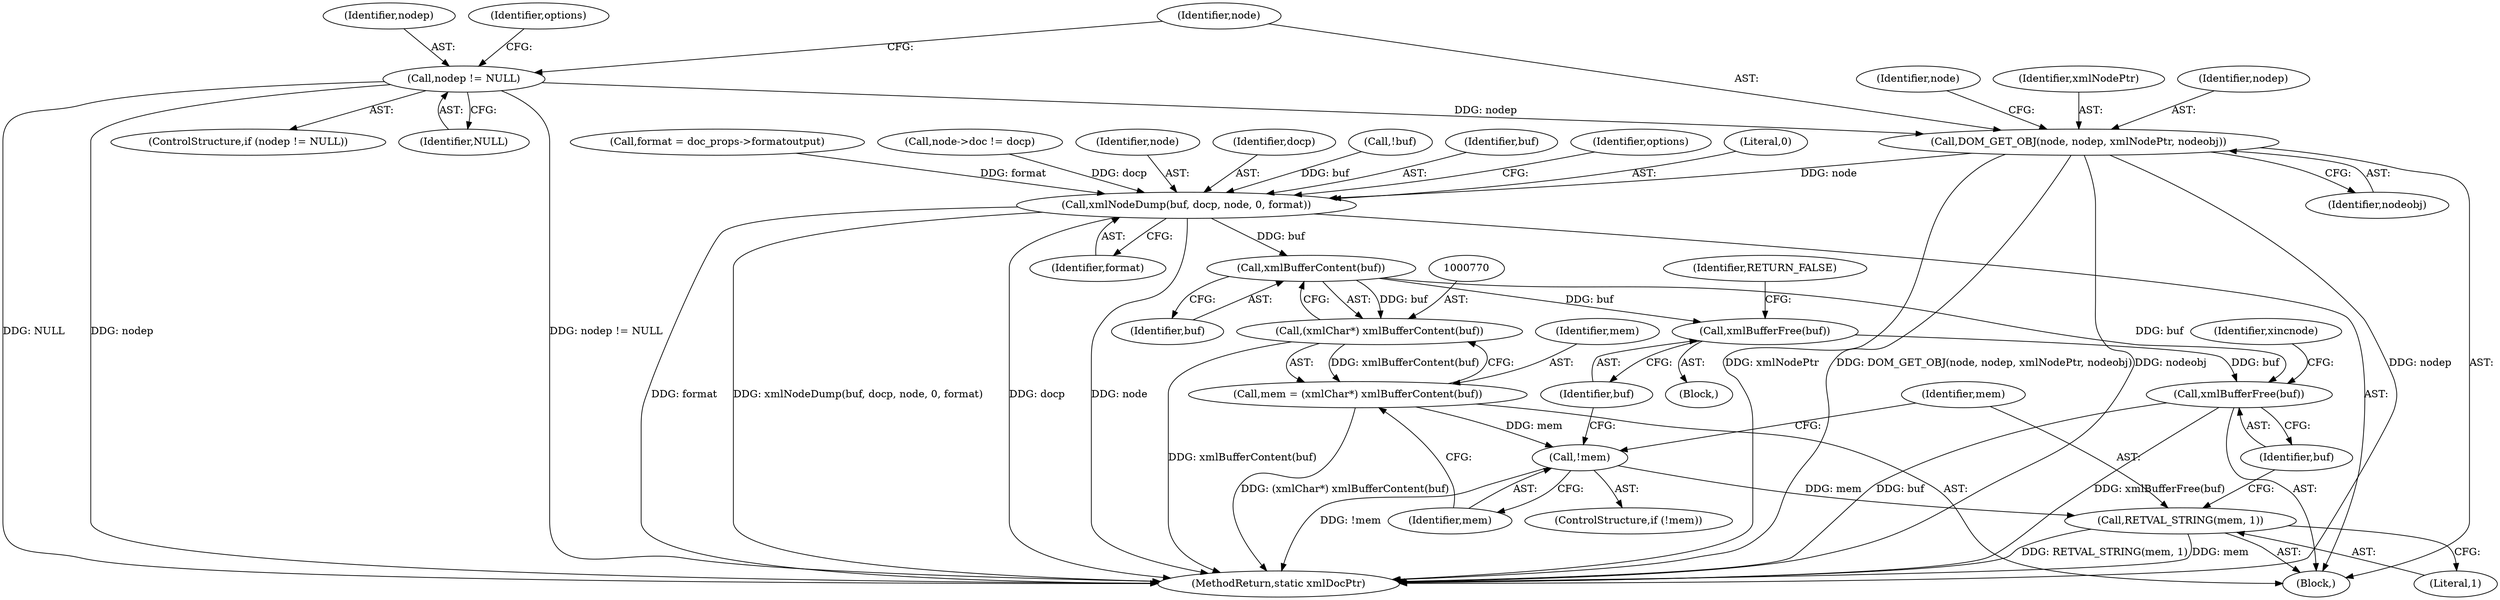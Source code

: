 digraph "0_php_4435b9142ff9813845d5c97ab29a5d637bedb257@pointer" {
"1000721" [label="(Call,DOM_GET_OBJ(node, nodep, xmlNodePtr, nodeobj))"];
"1000717" [label="(Call,nodep != NULL)"];
"1000753" [label="(Call,xmlNodeDump(buf, docp, node, 0, format))"];
"1000771" [label="(Call,xmlBufferContent(buf))"];
"1000769" [label="(Call,(xmlChar*) xmlBufferContent(buf))"];
"1000767" [label="(Call,mem = (xmlChar*) xmlBufferContent(buf))"];
"1000774" [label="(Call,!mem)"];
"1000780" [label="(Call,RETVAL_STRING(mem, 1))"];
"1000777" [label="(Call,xmlBufferFree(buf))"];
"1000783" [label="(Call,xmlBufferFree(buf))"];
"1000789" [label="(Identifier,options)"];
"1000778" [label="(Identifier,buf)"];
"1000827" [label="(Identifier,xincnode)"];
"1000755" [label="(Identifier,docp)"];
"1000738" [label="(Call,!buf)"];
"1000721" [label="(Call,DOM_GET_OBJ(node, nodep, xmlNodePtr, nodeobj))"];
"1000758" [label="(Identifier,format)"];
"1000719" [label="(Identifier,NULL)"];
"1000717" [label="(Call,nodep != NULL)"];
"1000782" [label="(Literal,1)"];
"1000729" [label="(Identifier,node)"];
"1000773" [label="(ControlStructure,if (!mem))"];
"1000772" [label="(Identifier,buf)"];
"1000725" [label="(Identifier,nodeobj)"];
"1000754" [label="(Identifier,buf)"];
"1000775" [label="(Identifier,mem)"];
"1001428" [label="(MethodReturn,static xmlDocPtr)"];
"1000718" [label="(Identifier,nodep)"];
"1000774" [label="(Call,!mem)"];
"1000761" [label="(Identifier,options)"];
"1000777" [label="(Call,xmlBufferFree(buf))"];
"1000757" [label="(Literal,0)"];
"1000724" [label="(Identifier,xmlNodePtr)"];
"1000716" [label="(ControlStructure,if (nodep != NULL))"];
"1000711" [label="(Call,format = doc_props->formatoutput)"];
"1000781" [label="(Identifier,mem)"];
"1000768" [label="(Identifier,mem)"];
"1000776" [label="(Block,)"];
"1000769" [label="(Call,(xmlChar*) xmlBufferContent(buf))"];
"1000727" [label="(Call,node->doc != docp)"];
"1000779" [label="(Identifier,RETURN_FALSE)"];
"1000771" [label="(Call,xmlBufferContent(buf))"];
"1000723" [label="(Identifier,nodep)"];
"1000780" [label="(Call,RETVAL_STRING(mem, 1))"];
"1000722" [label="(Identifier,node)"];
"1000784" [label="(Identifier,buf)"];
"1000783" [label="(Call,xmlBufferFree(buf))"];
"1000756" [label="(Identifier,node)"];
"1000753" [label="(Call,xmlNodeDump(buf, docp, node, 0, format))"];
"1000767" [label="(Call,mem = (xmlChar*) xmlBufferContent(buf))"];
"1000720" [label="(Block,)"];
"1000721" -> "1000720"  [label="AST: "];
"1000721" -> "1000725"  [label="CFG: "];
"1000722" -> "1000721"  [label="AST: "];
"1000723" -> "1000721"  [label="AST: "];
"1000724" -> "1000721"  [label="AST: "];
"1000725" -> "1000721"  [label="AST: "];
"1000729" -> "1000721"  [label="CFG: "];
"1000721" -> "1001428"  [label="DDG: xmlNodePtr"];
"1000721" -> "1001428"  [label="DDG: DOM_GET_OBJ(node, nodep, xmlNodePtr, nodeobj)"];
"1000721" -> "1001428"  [label="DDG: nodeobj"];
"1000721" -> "1001428"  [label="DDG: nodep"];
"1000717" -> "1000721"  [label="DDG: nodep"];
"1000721" -> "1000753"  [label="DDG: node"];
"1000717" -> "1000716"  [label="AST: "];
"1000717" -> "1000719"  [label="CFG: "];
"1000718" -> "1000717"  [label="AST: "];
"1000719" -> "1000717"  [label="AST: "];
"1000722" -> "1000717"  [label="CFG: "];
"1000789" -> "1000717"  [label="CFG: "];
"1000717" -> "1001428"  [label="DDG: nodep != NULL"];
"1000717" -> "1001428"  [label="DDG: NULL"];
"1000717" -> "1001428"  [label="DDG: nodep"];
"1000753" -> "1000720"  [label="AST: "];
"1000753" -> "1000758"  [label="CFG: "];
"1000754" -> "1000753"  [label="AST: "];
"1000755" -> "1000753"  [label="AST: "];
"1000756" -> "1000753"  [label="AST: "];
"1000757" -> "1000753"  [label="AST: "];
"1000758" -> "1000753"  [label="AST: "];
"1000761" -> "1000753"  [label="CFG: "];
"1000753" -> "1001428"  [label="DDG: format"];
"1000753" -> "1001428"  [label="DDG: xmlNodeDump(buf, docp, node, 0, format)"];
"1000753" -> "1001428"  [label="DDG: docp"];
"1000753" -> "1001428"  [label="DDG: node"];
"1000738" -> "1000753"  [label="DDG: buf"];
"1000727" -> "1000753"  [label="DDG: docp"];
"1000711" -> "1000753"  [label="DDG: format"];
"1000753" -> "1000771"  [label="DDG: buf"];
"1000771" -> "1000769"  [label="AST: "];
"1000771" -> "1000772"  [label="CFG: "];
"1000772" -> "1000771"  [label="AST: "];
"1000769" -> "1000771"  [label="CFG: "];
"1000771" -> "1000769"  [label="DDG: buf"];
"1000771" -> "1000777"  [label="DDG: buf"];
"1000771" -> "1000783"  [label="DDG: buf"];
"1000769" -> "1000767"  [label="AST: "];
"1000770" -> "1000769"  [label="AST: "];
"1000767" -> "1000769"  [label="CFG: "];
"1000769" -> "1001428"  [label="DDG: xmlBufferContent(buf)"];
"1000769" -> "1000767"  [label="DDG: xmlBufferContent(buf)"];
"1000767" -> "1000720"  [label="AST: "];
"1000768" -> "1000767"  [label="AST: "];
"1000775" -> "1000767"  [label="CFG: "];
"1000767" -> "1001428"  [label="DDG: (xmlChar*) xmlBufferContent(buf)"];
"1000767" -> "1000774"  [label="DDG: mem"];
"1000774" -> "1000773"  [label="AST: "];
"1000774" -> "1000775"  [label="CFG: "];
"1000775" -> "1000774"  [label="AST: "];
"1000778" -> "1000774"  [label="CFG: "];
"1000781" -> "1000774"  [label="CFG: "];
"1000774" -> "1001428"  [label="DDG: !mem"];
"1000774" -> "1000780"  [label="DDG: mem"];
"1000780" -> "1000720"  [label="AST: "];
"1000780" -> "1000782"  [label="CFG: "];
"1000781" -> "1000780"  [label="AST: "];
"1000782" -> "1000780"  [label="AST: "];
"1000784" -> "1000780"  [label="CFG: "];
"1000780" -> "1001428"  [label="DDG: RETVAL_STRING(mem, 1)"];
"1000780" -> "1001428"  [label="DDG: mem"];
"1000777" -> "1000776"  [label="AST: "];
"1000777" -> "1000778"  [label="CFG: "];
"1000778" -> "1000777"  [label="AST: "];
"1000779" -> "1000777"  [label="CFG: "];
"1000777" -> "1000783"  [label="DDG: buf"];
"1000783" -> "1000720"  [label="AST: "];
"1000783" -> "1000784"  [label="CFG: "];
"1000784" -> "1000783"  [label="AST: "];
"1000827" -> "1000783"  [label="CFG: "];
"1000783" -> "1001428"  [label="DDG: xmlBufferFree(buf)"];
"1000783" -> "1001428"  [label="DDG: buf"];
}
